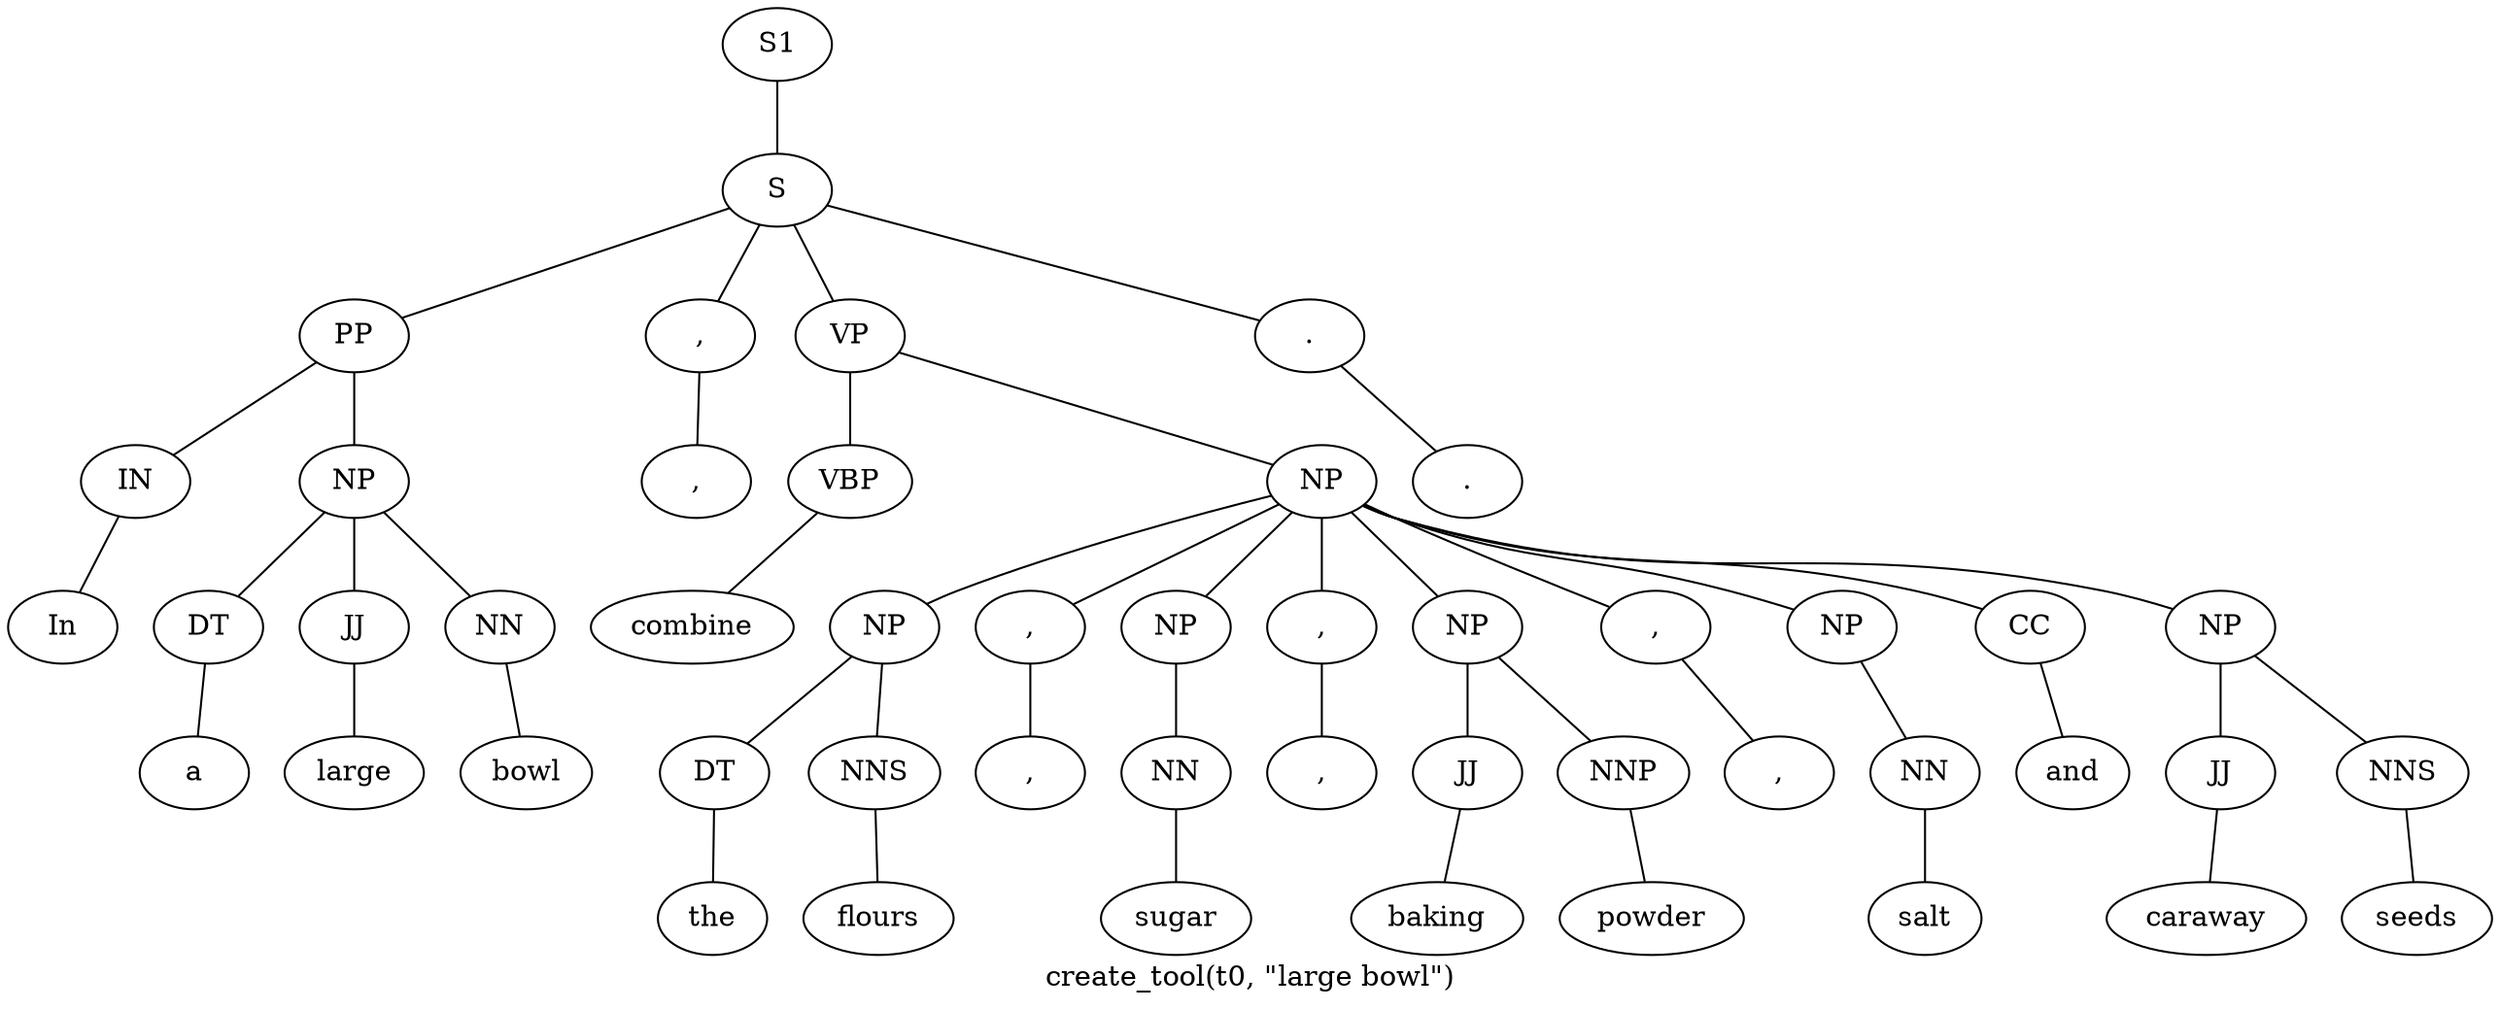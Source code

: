 graph SyntaxGraph {
	label = "create_tool(t0, \"large bowl\")";
	Node0 [label="S1"];
	Node1 [label="S"];
	Node2 [label="PP"];
	Node3 [label="IN"];
	Node4 [label="In"];
	Node5 [label="NP"];
	Node6 [label="DT"];
	Node7 [label="a"];
	Node8 [label="JJ"];
	Node9 [label="large"];
	Node10 [label="NN"];
	Node11 [label="bowl"];
	Node12 [label=","];
	Node13 [label=","];
	Node14 [label="VP"];
	Node15 [label="VBP"];
	Node16 [label="combine"];
	Node17 [label="NP"];
	Node18 [label="NP"];
	Node19 [label="DT"];
	Node20 [label="the"];
	Node21 [label="NNS"];
	Node22 [label="flours"];
	Node23 [label=","];
	Node24 [label=","];
	Node25 [label="NP"];
	Node26 [label="NN"];
	Node27 [label="sugar"];
	Node28 [label=","];
	Node29 [label=","];
	Node30 [label="NP"];
	Node31 [label="JJ"];
	Node32 [label="baking"];
	Node33 [label="NNP"];
	Node34 [label="powder"];
	Node35 [label=","];
	Node36 [label=","];
	Node37 [label="NP"];
	Node38 [label="NN"];
	Node39 [label="salt"];
	Node40 [label="CC"];
	Node41 [label="and"];
	Node42 [label="NP"];
	Node43 [label="JJ"];
	Node44 [label="caraway"];
	Node45 [label="NNS"];
	Node46 [label="seeds"];
	Node47 [label="."];
	Node48 [label="."];

	Node0 -- Node1;
	Node1 -- Node2;
	Node1 -- Node12;
	Node1 -- Node14;
	Node1 -- Node47;
	Node2 -- Node3;
	Node2 -- Node5;
	Node3 -- Node4;
	Node5 -- Node6;
	Node5 -- Node8;
	Node5 -- Node10;
	Node6 -- Node7;
	Node8 -- Node9;
	Node10 -- Node11;
	Node12 -- Node13;
	Node14 -- Node15;
	Node14 -- Node17;
	Node15 -- Node16;
	Node17 -- Node18;
	Node17 -- Node23;
	Node17 -- Node25;
	Node17 -- Node28;
	Node17 -- Node30;
	Node17 -- Node35;
	Node17 -- Node37;
	Node17 -- Node40;
	Node17 -- Node42;
	Node18 -- Node19;
	Node18 -- Node21;
	Node19 -- Node20;
	Node21 -- Node22;
	Node23 -- Node24;
	Node25 -- Node26;
	Node26 -- Node27;
	Node28 -- Node29;
	Node30 -- Node31;
	Node30 -- Node33;
	Node31 -- Node32;
	Node33 -- Node34;
	Node35 -- Node36;
	Node37 -- Node38;
	Node38 -- Node39;
	Node40 -- Node41;
	Node42 -- Node43;
	Node42 -- Node45;
	Node43 -- Node44;
	Node45 -- Node46;
	Node47 -- Node48;
}